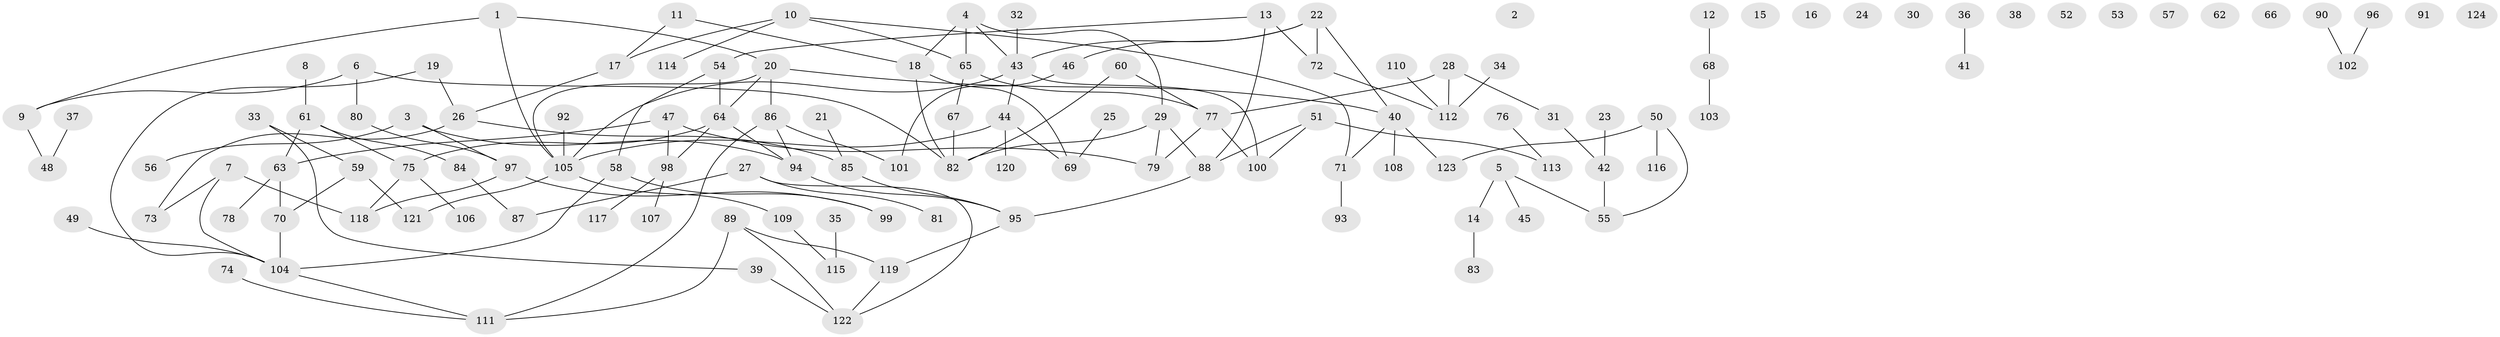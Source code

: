 // coarse degree distribution, {9: 0.02127659574468085, 3: 0.2553191489361702, 6: 0.0425531914893617, 7: 0.0425531914893617, 4: 0.1276595744680851, 8: 0.06382978723404255, 2: 0.2127659574468085, 1: 0.19148936170212766, 5: 0.0425531914893617}
// Generated by graph-tools (version 1.1) at 2025/43/03/06/25 01:43:18]
// undirected, 124 vertices, 143 edges
graph export_dot {
graph [start="1"]
  node [color=gray90,style=filled];
  1;
  2;
  3;
  4;
  5;
  6;
  7;
  8;
  9;
  10;
  11;
  12;
  13;
  14;
  15;
  16;
  17;
  18;
  19;
  20;
  21;
  22;
  23;
  24;
  25;
  26;
  27;
  28;
  29;
  30;
  31;
  32;
  33;
  34;
  35;
  36;
  37;
  38;
  39;
  40;
  41;
  42;
  43;
  44;
  45;
  46;
  47;
  48;
  49;
  50;
  51;
  52;
  53;
  54;
  55;
  56;
  57;
  58;
  59;
  60;
  61;
  62;
  63;
  64;
  65;
  66;
  67;
  68;
  69;
  70;
  71;
  72;
  73;
  74;
  75;
  76;
  77;
  78;
  79;
  80;
  81;
  82;
  83;
  84;
  85;
  86;
  87;
  88;
  89;
  90;
  91;
  92;
  93;
  94;
  95;
  96;
  97;
  98;
  99;
  100;
  101;
  102;
  103;
  104;
  105;
  106;
  107;
  108;
  109;
  110;
  111;
  112;
  113;
  114;
  115;
  116;
  117;
  118;
  119;
  120;
  121;
  122;
  123;
  124;
  1 -- 9;
  1 -- 20;
  1 -- 105;
  3 -- 56;
  3 -- 94;
  3 -- 97;
  4 -- 18;
  4 -- 29;
  4 -- 43;
  4 -- 65;
  5 -- 14;
  5 -- 45;
  5 -- 55;
  6 -- 9;
  6 -- 80;
  6 -- 82;
  7 -- 73;
  7 -- 104;
  7 -- 118;
  8 -- 61;
  9 -- 48;
  10 -- 17;
  10 -- 65;
  10 -- 71;
  10 -- 114;
  11 -- 17;
  11 -- 18;
  12 -- 68;
  13 -- 54;
  13 -- 72;
  13 -- 88;
  14 -- 83;
  17 -- 26;
  18 -- 69;
  18 -- 82;
  19 -- 26;
  19 -- 104;
  20 -- 40;
  20 -- 64;
  20 -- 86;
  20 -- 105;
  21 -- 85;
  22 -- 40;
  22 -- 43;
  22 -- 46;
  22 -- 72;
  23 -- 42;
  25 -- 69;
  26 -- 73;
  26 -- 85;
  27 -- 81;
  27 -- 87;
  27 -- 122;
  28 -- 31;
  28 -- 77;
  28 -- 112;
  29 -- 79;
  29 -- 82;
  29 -- 88;
  31 -- 42;
  32 -- 43;
  33 -- 39;
  33 -- 59;
  34 -- 112;
  35 -- 115;
  36 -- 41;
  37 -- 48;
  39 -- 122;
  40 -- 71;
  40 -- 108;
  40 -- 123;
  42 -- 55;
  43 -- 44;
  43 -- 100;
  43 -- 105;
  44 -- 69;
  44 -- 105;
  44 -- 120;
  46 -- 101;
  47 -- 63;
  47 -- 79;
  47 -- 98;
  49 -- 104;
  50 -- 55;
  50 -- 116;
  50 -- 123;
  51 -- 88;
  51 -- 100;
  51 -- 113;
  54 -- 58;
  54 -- 64;
  58 -- 99;
  58 -- 104;
  59 -- 70;
  59 -- 121;
  60 -- 77;
  60 -- 82;
  61 -- 63;
  61 -- 75;
  61 -- 84;
  63 -- 70;
  63 -- 78;
  64 -- 75;
  64 -- 94;
  64 -- 98;
  65 -- 67;
  65 -- 77;
  67 -- 82;
  68 -- 103;
  70 -- 104;
  71 -- 93;
  72 -- 112;
  74 -- 111;
  75 -- 106;
  75 -- 118;
  76 -- 113;
  77 -- 79;
  77 -- 100;
  80 -- 97;
  84 -- 87;
  85 -- 95;
  86 -- 94;
  86 -- 101;
  86 -- 111;
  88 -- 95;
  89 -- 111;
  89 -- 119;
  89 -- 122;
  90 -- 102;
  92 -- 105;
  94 -- 95;
  95 -- 119;
  96 -- 102;
  97 -- 99;
  97 -- 118;
  98 -- 107;
  98 -- 117;
  104 -- 111;
  105 -- 109;
  105 -- 121;
  109 -- 115;
  110 -- 112;
  119 -- 122;
}
